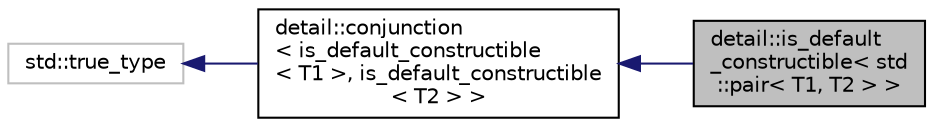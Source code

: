 digraph "detail::is_default_constructible&lt; std::pair&lt; T1, T2 &gt; &gt;"
{
 // LATEX_PDF_SIZE
  edge [fontname="Helvetica",fontsize="10",labelfontname="Helvetica",labelfontsize="10"];
  node [fontname="Helvetica",fontsize="10",shape=record];
  rankdir="LR";
  Node1 [label="detail::is_default\l_constructible\< std\l::pair\< T1, T2 \> \>",height=0.2,width=0.4,color="black", fillcolor="grey75", style="filled", fontcolor="black",tooltip=" "];
  Node2 -> Node1 [dir="back",color="midnightblue",fontsize="10",style="solid"];
  Node2 [label="detail::conjunction\l\< is_default_constructible\l\< T1 \>, is_default_constructible\l\< T2 \> \>",height=0.2,width=0.4,color="black", fillcolor="white", style="filled",URL="$structdetail_1_1conjunction.html",tooltip=" "];
  Node3 -> Node2 [dir="back",color="midnightblue",fontsize="10",style="solid"];
  Node3 [label="std::true_type",height=0.2,width=0.4,color="grey75", fillcolor="white", style="filled",tooltip=" "];
}

